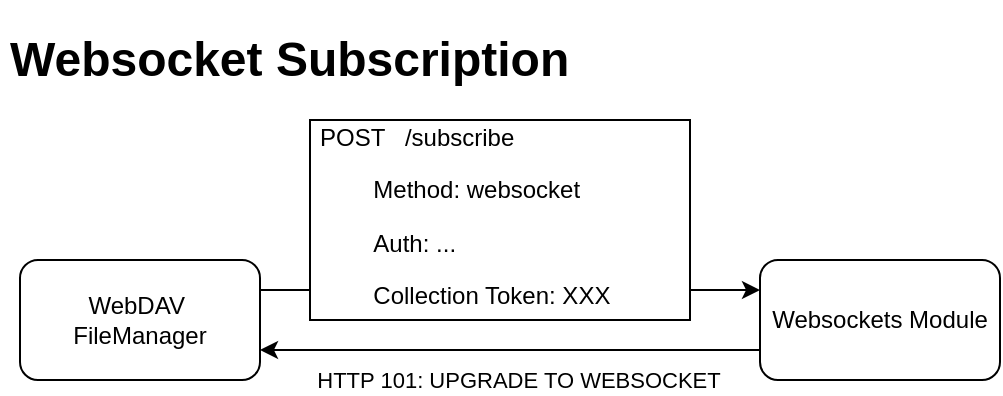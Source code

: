 <mxfile version="22.0.2" type="device">
  <diagram name="Page-1" id="dmzVw_FlkDARkV1A1c6V">
    <mxGraphModel dx="2284" dy="759" grid="1" gridSize="10" guides="1" tooltips="1" connect="1" arrows="1" fold="1" page="1" pageScale="1" pageWidth="850" pageHeight="1100" math="0" shadow="0">
      <root>
        <mxCell id="0" />
        <mxCell id="1" parent="0" />
        <mxCell id="eXf8WQF95aNJMvhJ5Hj6-1" value="&lt;h1&gt;Websocket Subscription&lt;br&gt;&lt;/h1&gt;" style="text;html=1;strokeColor=none;fillColor=none;spacing=5;spacingTop=-20;whiteSpace=wrap;overflow=hidden;rounded=0;" vertex="1" parent="1">
          <mxGeometry x="-700" y="180" width="310" height="40" as="geometry" />
        </mxCell>
        <mxCell id="eXf8WQF95aNJMvhJ5Hj6-2" style="edgeStyle=orthogonalEdgeStyle;rounded=0;orthogonalLoop=1;jettySize=auto;html=1;exitX=1;exitY=0.25;exitDx=0;exitDy=0;entryX=0;entryY=0.25;entryDx=0;entryDy=0;" edge="1" parent="1" source="eXf8WQF95aNJMvhJ5Hj6-3" target="eXf8WQF95aNJMvhJ5Hj6-6">
          <mxGeometry relative="1" as="geometry">
            <mxPoint x="-80" y="314.75" as="targetPoint" />
          </mxGeometry>
        </mxCell>
        <mxCell id="eXf8WQF95aNJMvhJ5Hj6-3" value="&lt;div&gt;WebDAV&amp;nbsp;&lt;/div&gt;FileManager" style="rounded=1;whiteSpace=wrap;html=1;" vertex="1" parent="1">
          <mxGeometry x="-690" y="300" width="120" height="60" as="geometry" />
        </mxCell>
        <mxCell id="eXf8WQF95aNJMvhJ5Hj6-4" style="edgeStyle=orthogonalEdgeStyle;rounded=0;orthogonalLoop=1;jettySize=auto;html=1;exitX=0;exitY=0.75;exitDx=0;exitDy=0;entryX=1;entryY=0.75;entryDx=0;entryDy=0;" edge="1" parent="1" source="eXf8WQF95aNJMvhJ5Hj6-6" target="eXf8WQF95aNJMvhJ5Hj6-3">
          <mxGeometry relative="1" as="geometry" />
        </mxCell>
        <mxCell id="eXf8WQF95aNJMvhJ5Hj6-5" value="HTTP 101: UPGRADE TO WEBSOCKET" style="edgeLabel;html=1;align=center;verticalAlign=middle;resizable=0;points=[];" vertex="1" connectable="0" parent="eXf8WQF95aNJMvhJ5Hj6-4">
          <mxGeometry x="0.27" y="1" relative="1" as="geometry">
            <mxPoint x="38" y="14" as="offset" />
          </mxGeometry>
        </mxCell>
        <mxCell id="eXf8WQF95aNJMvhJ5Hj6-6" value="Websockets Module" style="rounded=1;whiteSpace=wrap;html=1;" vertex="1" parent="1">
          <mxGeometry x="-320" y="300" width="120" height="60" as="geometry" />
        </mxCell>
        <mxCell id="eXf8WQF95aNJMvhJ5Hj6-7" value="&lt;p&gt;POST &amp;nbsp; /subscribe&amp;nbsp;&lt;/p&gt;&lt;p&gt;&lt;span style=&quot;white-space: pre;&quot;&gt;&#x9;&lt;/span&gt;Method: websocket&amp;nbsp;&lt;/p&gt;&lt;p&gt;&lt;span style=&quot;white-space: pre;&quot;&gt;&#x9;&lt;/span&gt;Auth: ...&lt;/p&gt;&lt;p&gt;&lt;span style=&quot;white-space: pre;&quot;&gt;&#x9;Collection Token&lt;/span&gt;: XXX&lt;/p&gt;" style="text;html=1;strokeColor=default;fillColor=default;spacing=5;spacingTop=-20;whiteSpace=wrap;overflow=hidden;rounded=0;" vertex="1" parent="1">
          <mxGeometry x="-545" y="230" width="190" height="100" as="geometry" />
        </mxCell>
      </root>
    </mxGraphModel>
  </diagram>
</mxfile>
